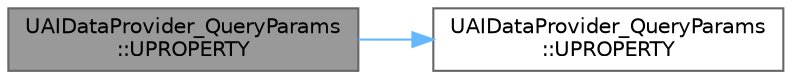 digraph "UAIDataProvider_QueryParams::UPROPERTY"
{
 // INTERACTIVE_SVG=YES
 // LATEX_PDF_SIZE
  bgcolor="transparent";
  edge [fontname=Helvetica,fontsize=10,labelfontname=Helvetica,labelfontsize=10];
  node [fontname=Helvetica,fontsize=10,shape=box,height=0.2,width=0.4];
  rankdir="LR";
  Node1 [id="Node000001",label="UAIDataProvider_QueryParams\l::UPROPERTY",height=0.2,width=0.4,color="gray40", fillcolor="grey60", style="filled", fontcolor="black",tooltip=" "];
  Node1 -> Node2 [id="edge1_Node000001_Node000002",color="steelblue1",style="solid",tooltip=" "];
  Node2 [id="Node000002",label="UAIDataProvider_QueryParams\l::UPROPERTY",height=0.2,width=0.4,color="grey40", fillcolor="white", style="filled",URL="$d1/d46/classUAIDataProvider__QueryParams.html#a136a9da4c28f621b927ea5a05fc7e6ac",tooltip="Arbitrary name this query parameter will be exposed as to outside world (like BT nodes)"];
}

